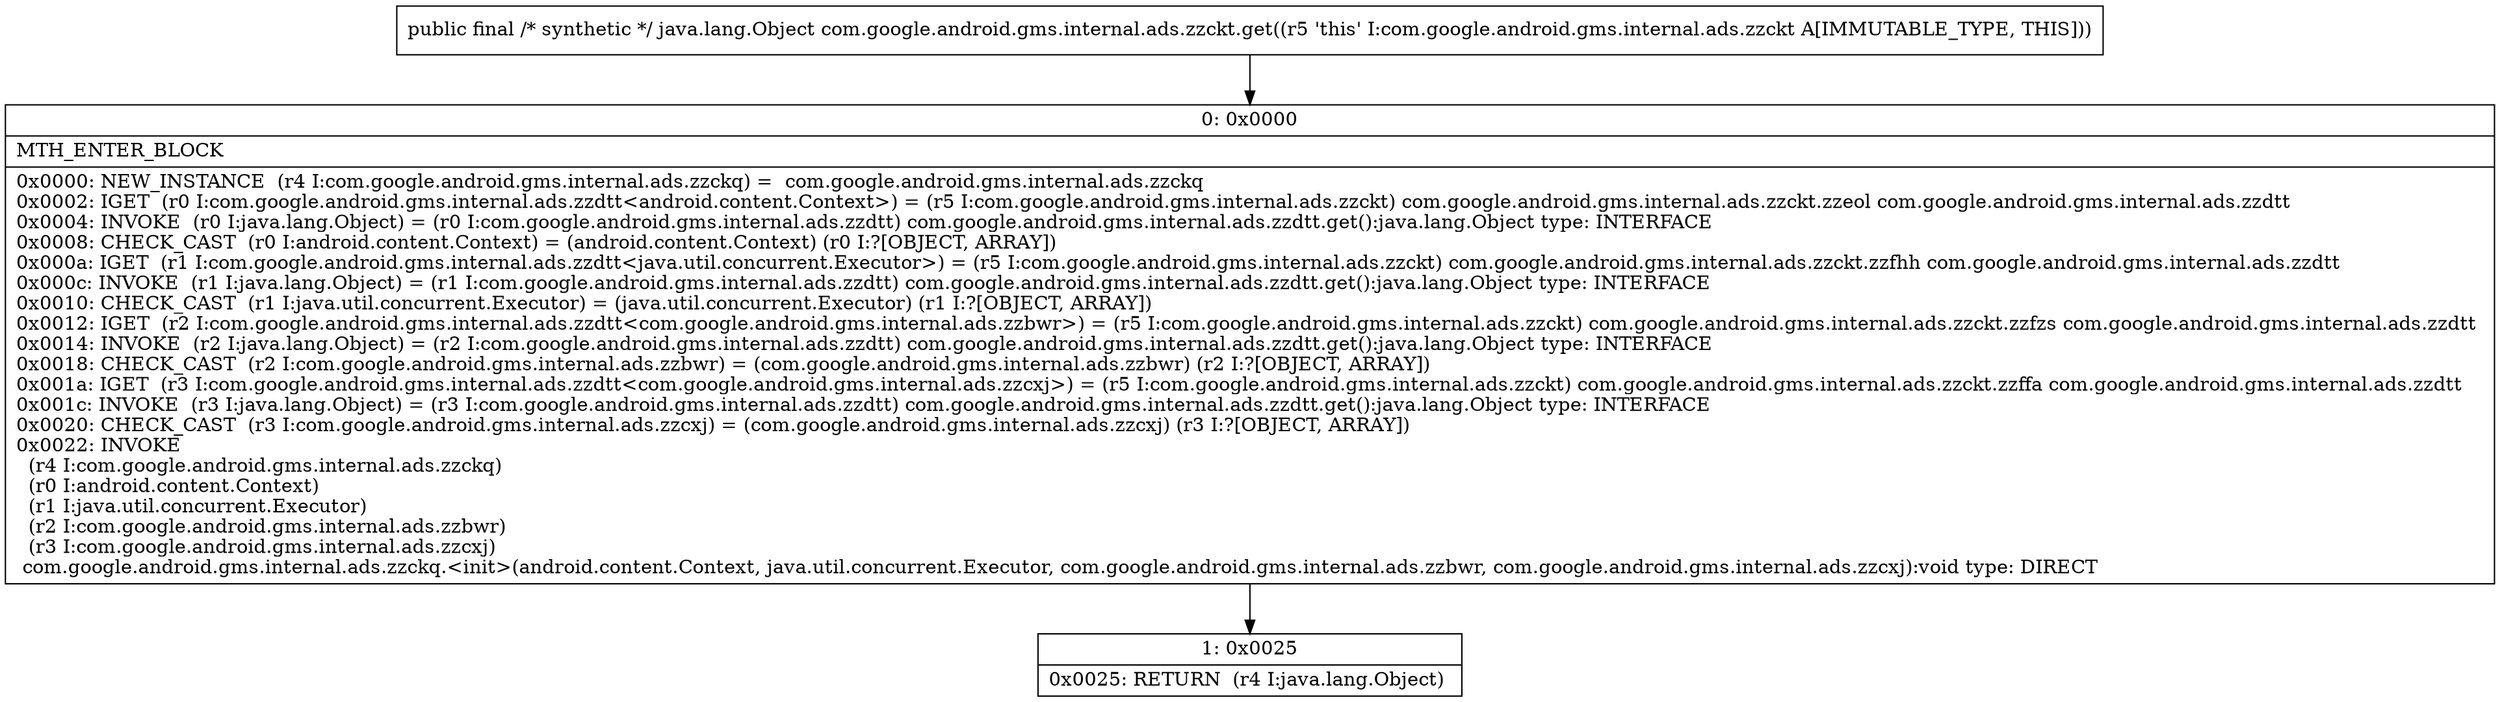 digraph "CFG forcom.google.android.gms.internal.ads.zzckt.get()Ljava\/lang\/Object;" {
Node_0 [shape=record,label="{0\:\ 0x0000|MTH_ENTER_BLOCK\l|0x0000: NEW_INSTANCE  (r4 I:com.google.android.gms.internal.ads.zzckq) =  com.google.android.gms.internal.ads.zzckq \l0x0002: IGET  (r0 I:com.google.android.gms.internal.ads.zzdtt\<android.content.Context\>) = (r5 I:com.google.android.gms.internal.ads.zzckt) com.google.android.gms.internal.ads.zzckt.zzeol com.google.android.gms.internal.ads.zzdtt \l0x0004: INVOKE  (r0 I:java.lang.Object) = (r0 I:com.google.android.gms.internal.ads.zzdtt) com.google.android.gms.internal.ads.zzdtt.get():java.lang.Object type: INTERFACE \l0x0008: CHECK_CAST  (r0 I:android.content.Context) = (android.content.Context) (r0 I:?[OBJECT, ARRAY]) \l0x000a: IGET  (r1 I:com.google.android.gms.internal.ads.zzdtt\<java.util.concurrent.Executor\>) = (r5 I:com.google.android.gms.internal.ads.zzckt) com.google.android.gms.internal.ads.zzckt.zzfhh com.google.android.gms.internal.ads.zzdtt \l0x000c: INVOKE  (r1 I:java.lang.Object) = (r1 I:com.google.android.gms.internal.ads.zzdtt) com.google.android.gms.internal.ads.zzdtt.get():java.lang.Object type: INTERFACE \l0x0010: CHECK_CAST  (r1 I:java.util.concurrent.Executor) = (java.util.concurrent.Executor) (r1 I:?[OBJECT, ARRAY]) \l0x0012: IGET  (r2 I:com.google.android.gms.internal.ads.zzdtt\<com.google.android.gms.internal.ads.zzbwr\>) = (r5 I:com.google.android.gms.internal.ads.zzckt) com.google.android.gms.internal.ads.zzckt.zzfzs com.google.android.gms.internal.ads.zzdtt \l0x0014: INVOKE  (r2 I:java.lang.Object) = (r2 I:com.google.android.gms.internal.ads.zzdtt) com.google.android.gms.internal.ads.zzdtt.get():java.lang.Object type: INTERFACE \l0x0018: CHECK_CAST  (r2 I:com.google.android.gms.internal.ads.zzbwr) = (com.google.android.gms.internal.ads.zzbwr) (r2 I:?[OBJECT, ARRAY]) \l0x001a: IGET  (r3 I:com.google.android.gms.internal.ads.zzdtt\<com.google.android.gms.internal.ads.zzcxj\>) = (r5 I:com.google.android.gms.internal.ads.zzckt) com.google.android.gms.internal.ads.zzckt.zzffa com.google.android.gms.internal.ads.zzdtt \l0x001c: INVOKE  (r3 I:java.lang.Object) = (r3 I:com.google.android.gms.internal.ads.zzdtt) com.google.android.gms.internal.ads.zzdtt.get():java.lang.Object type: INTERFACE \l0x0020: CHECK_CAST  (r3 I:com.google.android.gms.internal.ads.zzcxj) = (com.google.android.gms.internal.ads.zzcxj) (r3 I:?[OBJECT, ARRAY]) \l0x0022: INVOKE  \l  (r4 I:com.google.android.gms.internal.ads.zzckq)\l  (r0 I:android.content.Context)\l  (r1 I:java.util.concurrent.Executor)\l  (r2 I:com.google.android.gms.internal.ads.zzbwr)\l  (r3 I:com.google.android.gms.internal.ads.zzcxj)\l com.google.android.gms.internal.ads.zzckq.\<init\>(android.content.Context, java.util.concurrent.Executor, com.google.android.gms.internal.ads.zzbwr, com.google.android.gms.internal.ads.zzcxj):void type: DIRECT \l}"];
Node_1 [shape=record,label="{1\:\ 0x0025|0x0025: RETURN  (r4 I:java.lang.Object) \l}"];
MethodNode[shape=record,label="{public final \/* synthetic *\/ java.lang.Object com.google.android.gms.internal.ads.zzckt.get((r5 'this' I:com.google.android.gms.internal.ads.zzckt A[IMMUTABLE_TYPE, THIS])) }"];
MethodNode -> Node_0;
Node_0 -> Node_1;
}

